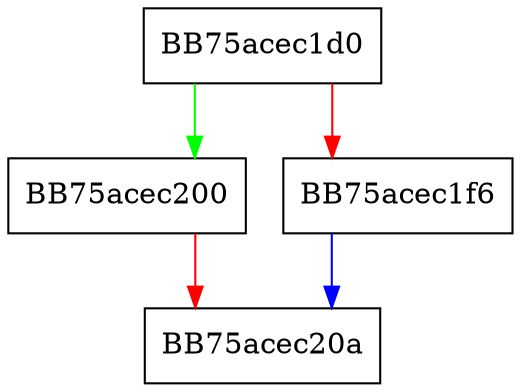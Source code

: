 digraph _Do_call {
  node [shape="box"];
  graph [splines=ortho];
  BB75acec1d0 -> BB75acec200 [color="green"];
  BB75acec1d0 -> BB75acec1f6 [color="red"];
  BB75acec1f6 -> BB75acec20a [color="blue"];
  BB75acec200 -> BB75acec20a [color="red"];
}